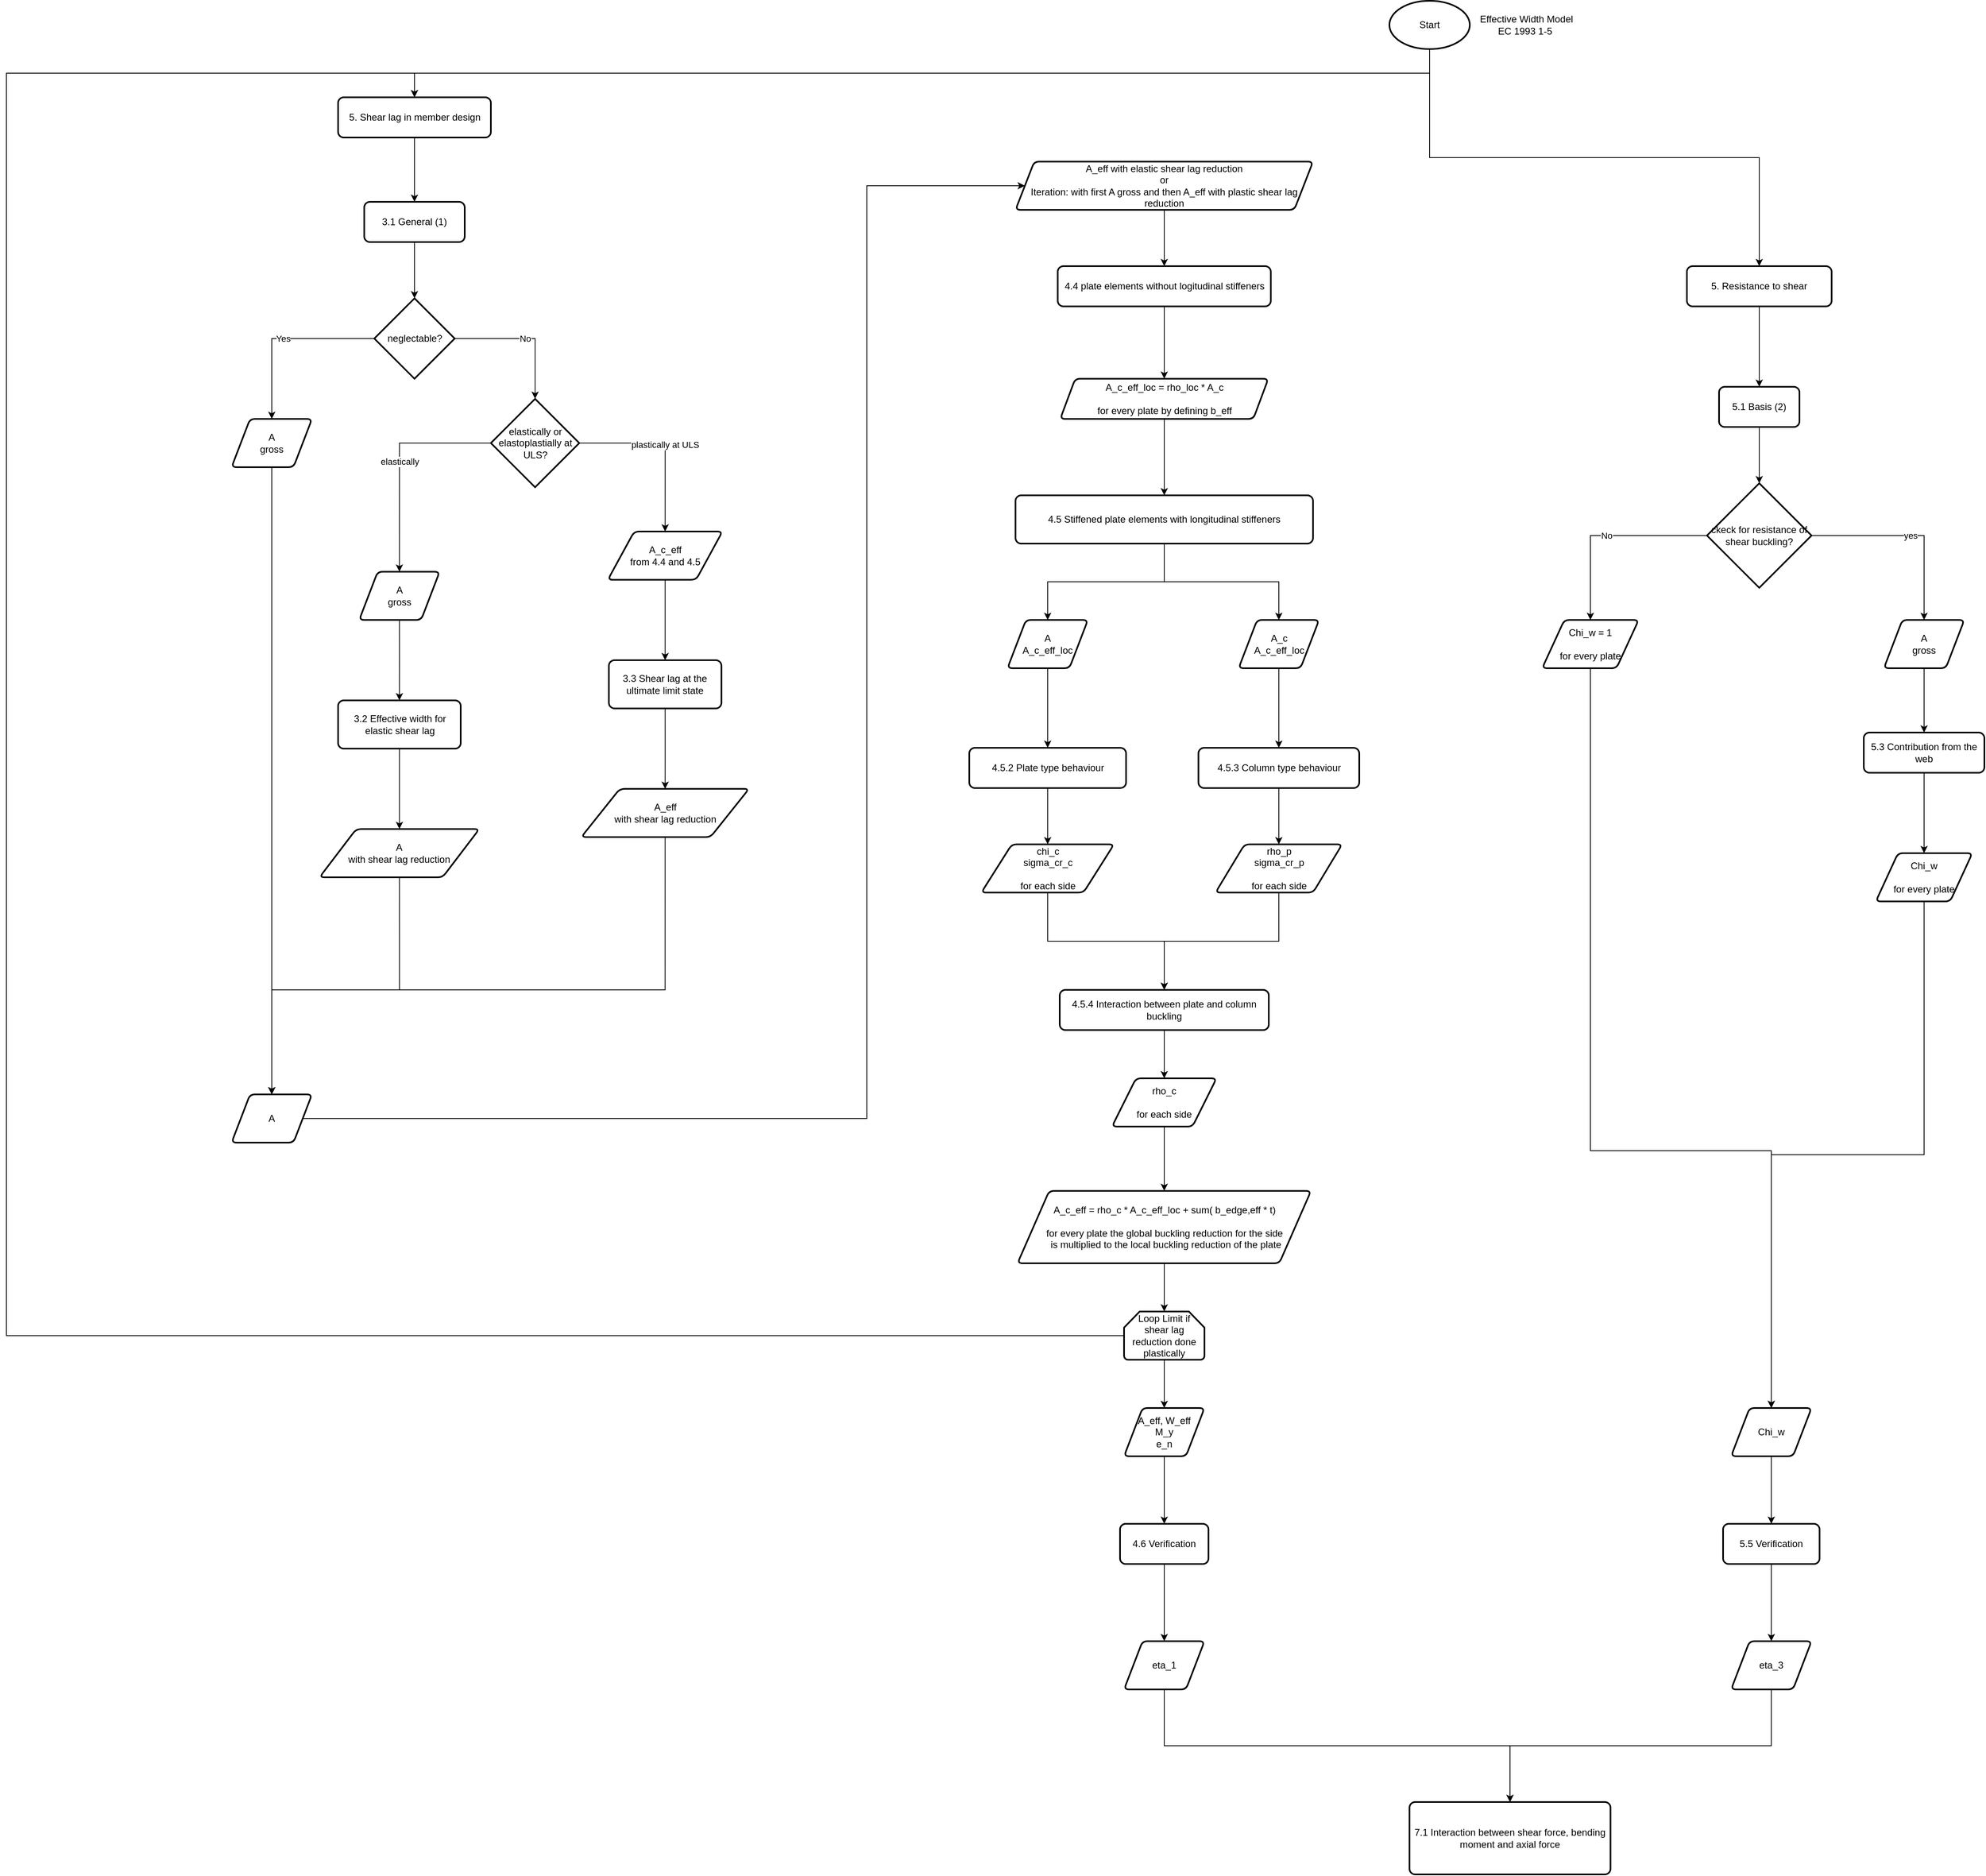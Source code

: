 <mxfile version="14.5.1" type="device"><diagram id="C5RBs43oDa-KdzZeNtuy" name="Page-1"><mxGraphModel dx="6817" dy="3882" grid="1" gridSize="10" guides="1" tooltips="1" connect="1" arrows="1" fold="1" page="1" pageScale="1" pageWidth="827" pageHeight="1169" math="0" shadow="0"><root><mxCell id="WIyWlLk6GJQsqaUBKTNV-0"/><mxCell id="WIyWlLk6GJQsqaUBKTNV-1" parent="WIyWlLk6GJQsqaUBKTNV-0"/><mxCell id="ZsqpyxAnJ6y5fITmv-fJ-14" style="edgeStyle=orthogonalEdgeStyle;rounded=0;orthogonalLoop=1;jettySize=auto;html=1;exitX=0.5;exitY=1;exitDx=0;exitDy=0;entryX=0.5;entryY=0;entryDx=0;entryDy=0;" edge="1" parent="WIyWlLk6GJQsqaUBKTNV-1" source="ZsqpyxAnJ6y5fITmv-fJ-0" target="ZsqpyxAnJ6y5fITmv-fJ-13"><mxGeometry relative="1" as="geometry"/></mxCell><mxCell id="ZsqpyxAnJ6y5fITmv-fJ-0" value="4.4 plate elements without logitudinal stiffeners" style="rounded=1;whiteSpace=wrap;html=1;absoluteArcSize=1;arcSize=14;strokeWidth=2;" vertex="1" parent="WIyWlLk6GJQsqaUBKTNV-1"><mxGeometry x="267.5" y="240" width="265" height="50" as="geometry"/></mxCell><mxCell id="ZsqpyxAnJ6y5fITmv-fJ-1" value="Effective Width Model&lt;br&gt;EC 1993 1-5&amp;nbsp;" style="text;html=1;align=center;verticalAlign=middle;resizable=0;points=[];autosize=1;" vertex="1" parent="WIyWlLk6GJQsqaUBKTNV-1"><mxGeometry x="785" y="-75" width="130" height="30" as="geometry"/></mxCell><mxCell id="ZsqpyxAnJ6y5fITmv-fJ-39" style="edgeStyle=orthogonalEdgeStyle;rounded=0;orthogonalLoop=1;jettySize=auto;html=1;exitX=0.5;exitY=1;exitDx=0;exitDy=0;entryX=0.5;entryY=0;entryDx=0;entryDy=0;" edge="1" parent="WIyWlLk6GJQsqaUBKTNV-1" source="ZsqpyxAnJ6y5fITmv-fJ-2" target="ZsqpyxAnJ6y5fITmv-fJ-37"><mxGeometry relative="1" as="geometry"/></mxCell><mxCell id="ZsqpyxAnJ6y5fITmv-fJ-41" style="edgeStyle=orthogonalEdgeStyle;rounded=0;orthogonalLoop=1;jettySize=auto;html=1;exitX=0.5;exitY=1;exitDx=0;exitDy=0;" edge="1" parent="WIyWlLk6GJQsqaUBKTNV-1" source="ZsqpyxAnJ6y5fITmv-fJ-2" target="ZsqpyxAnJ6y5fITmv-fJ-40"><mxGeometry relative="1" as="geometry"/></mxCell><mxCell id="ZsqpyxAnJ6y5fITmv-fJ-2" value="4.5 Stiffened plate elements with longitudinal stiffeners" style="rounded=1;whiteSpace=wrap;html=1;absoluteArcSize=1;arcSize=14;strokeWidth=2;" vertex="1" parent="WIyWlLk6GJQsqaUBKTNV-1"><mxGeometry x="215" y="525" width="370" height="60" as="geometry"/></mxCell><mxCell id="ZsqpyxAnJ6y5fITmv-fJ-111" style="edgeStyle=orthogonalEdgeStyle;rounded=0;orthogonalLoop=1;jettySize=auto;html=1;exitX=0.5;exitY=1;exitDx=0;exitDy=0;exitPerimeter=0;entryX=0.5;entryY=0;entryDx=0;entryDy=0;" edge="1" parent="WIyWlLk6GJQsqaUBKTNV-1" source="ZsqpyxAnJ6y5fITmv-fJ-9" target="ZsqpyxAnJ6y5fITmv-fJ-78"><mxGeometry relative="1" as="geometry"/></mxCell><mxCell id="ZsqpyxAnJ6y5fITmv-fJ-117" style="edgeStyle=orthogonalEdgeStyle;rounded=0;orthogonalLoop=1;jettySize=auto;html=1;exitX=0.5;exitY=1;exitDx=0;exitDy=0;exitPerimeter=0;entryX=0.5;entryY=0;entryDx=0;entryDy=0;" edge="1" parent="WIyWlLk6GJQsqaUBKTNV-1" source="ZsqpyxAnJ6y5fITmv-fJ-9" target="ZsqpyxAnJ6y5fITmv-fJ-43"><mxGeometry relative="1" as="geometry"/></mxCell><mxCell id="ZsqpyxAnJ6y5fITmv-fJ-9" value="Start" style="strokeWidth=2;html=1;shape=mxgraph.flowchart.start_1;whiteSpace=wrap;" vertex="1" parent="WIyWlLk6GJQsqaUBKTNV-1"><mxGeometry x="680" y="-90" width="100" height="60" as="geometry"/></mxCell><mxCell id="ZsqpyxAnJ6y5fITmv-fJ-12" style="edgeStyle=orthogonalEdgeStyle;rounded=0;orthogonalLoop=1;jettySize=auto;html=1;exitX=0.5;exitY=1;exitDx=0;exitDy=0;entryX=0.5;entryY=0;entryDx=0;entryDy=0;" edge="1" parent="WIyWlLk6GJQsqaUBKTNV-1" source="ZsqpyxAnJ6y5fITmv-fJ-10" target="ZsqpyxAnJ6y5fITmv-fJ-0"><mxGeometry relative="1" as="geometry"/></mxCell><mxCell id="ZsqpyxAnJ6y5fITmv-fJ-10" value="A_eff with elastic shear lag reduction&lt;br&gt;or&lt;br&gt;Iteration: with first A gross and then A_eff with plastic shear lag reduction" style="shape=parallelogram;html=1;strokeWidth=2;perimeter=parallelogramPerimeter;whiteSpace=wrap;rounded=1;arcSize=12;size=0.063;" vertex="1" parent="WIyWlLk6GJQsqaUBKTNV-1"><mxGeometry x="215" y="110" width="370" height="60" as="geometry"/></mxCell><mxCell id="ZsqpyxAnJ6y5fITmv-fJ-19" style="edgeStyle=orthogonalEdgeStyle;rounded=0;orthogonalLoop=1;jettySize=auto;html=1;exitX=0.5;exitY=1;exitDx=0;exitDy=0;entryX=0.5;entryY=0;entryDx=0;entryDy=0;" edge="1" parent="WIyWlLk6GJQsqaUBKTNV-1" source="ZsqpyxAnJ6y5fITmv-fJ-13" target="ZsqpyxAnJ6y5fITmv-fJ-2"><mxGeometry relative="1" as="geometry"/></mxCell><mxCell id="ZsqpyxAnJ6y5fITmv-fJ-13" value="A_c_eff_loc = rho_loc * A_c&lt;br&gt;&lt;br&gt;for every plate by defining b_eff" style="shape=parallelogram;html=1;strokeWidth=2;perimeter=parallelogramPerimeter;whiteSpace=wrap;rounded=1;arcSize=12;size=0.072;" vertex="1" parent="WIyWlLk6GJQsqaUBKTNV-1"><mxGeometry x="270.63" y="380" width="258.75" height="50" as="geometry"/></mxCell><mxCell id="ZsqpyxAnJ6y5fITmv-fJ-30" style="edgeStyle=orthogonalEdgeStyle;rounded=0;orthogonalLoop=1;jettySize=auto;html=1;exitX=0.5;exitY=1;exitDx=0;exitDy=0;entryX=0.5;entryY=0;entryDx=0;entryDy=0;" edge="1" parent="WIyWlLk6GJQsqaUBKTNV-1" source="ZsqpyxAnJ6y5fITmv-fJ-15" target="ZsqpyxAnJ6y5fITmv-fJ-25"><mxGeometry relative="1" as="geometry"/></mxCell><mxCell id="ZsqpyxAnJ6y5fITmv-fJ-15" value="4.5.3 Column type behaviour" style="rounded=1;whiteSpace=wrap;html=1;absoluteArcSize=1;arcSize=14;strokeWidth=2;" vertex="1" parent="WIyWlLk6GJQsqaUBKTNV-1"><mxGeometry x="442.5" y="839" width="200" height="50" as="geometry"/></mxCell><mxCell id="ZsqpyxAnJ6y5fITmv-fJ-29" style="edgeStyle=orthogonalEdgeStyle;rounded=0;orthogonalLoop=1;jettySize=auto;html=1;exitX=0.5;exitY=1;exitDx=0;exitDy=0;entryX=0.5;entryY=0;entryDx=0;entryDy=0;" edge="1" parent="WIyWlLk6GJQsqaUBKTNV-1" source="ZsqpyxAnJ6y5fITmv-fJ-16" target="ZsqpyxAnJ6y5fITmv-fJ-24"><mxGeometry relative="1" as="geometry"/></mxCell><mxCell id="ZsqpyxAnJ6y5fITmv-fJ-16" value="4.5.2 Plate type behaviour" style="rounded=1;whiteSpace=wrap;html=1;absoluteArcSize=1;arcSize=14;strokeWidth=2;" vertex="1" parent="WIyWlLk6GJQsqaUBKTNV-1"><mxGeometry x="157.5" y="839" width="195" height="50" as="geometry"/></mxCell><mxCell id="ZsqpyxAnJ6y5fITmv-fJ-33" style="edgeStyle=orthogonalEdgeStyle;rounded=0;orthogonalLoop=1;jettySize=auto;html=1;exitX=0.5;exitY=1;exitDx=0;exitDy=0;entryX=0.5;entryY=0;entryDx=0;entryDy=0;" edge="1" parent="WIyWlLk6GJQsqaUBKTNV-1" source="ZsqpyxAnJ6y5fITmv-fJ-17" target="ZsqpyxAnJ6y5fITmv-fJ-32"><mxGeometry relative="1" as="geometry"/></mxCell><mxCell id="ZsqpyxAnJ6y5fITmv-fJ-17" value="4.5.4 Interaction between plate and column buckling" style="rounded=1;whiteSpace=wrap;html=1;absoluteArcSize=1;arcSize=14;strokeWidth=2;" vertex="1" parent="WIyWlLk6GJQsqaUBKTNV-1"><mxGeometry x="270" y="1140" width="260" height="50" as="geometry"/></mxCell><mxCell id="ZsqpyxAnJ6y5fITmv-fJ-115" style="edgeStyle=orthogonalEdgeStyle;rounded=0;orthogonalLoop=1;jettySize=auto;html=1;exitX=0.5;exitY=1;exitDx=0;exitDy=0;entryX=0.5;entryY=0;entryDx=0;entryDy=0;entryPerimeter=0;" edge="1" parent="WIyWlLk6GJQsqaUBKTNV-1" source="ZsqpyxAnJ6y5fITmv-fJ-18" target="ZsqpyxAnJ6y5fITmv-fJ-112"><mxGeometry relative="1" as="geometry"/></mxCell><mxCell id="ZsqpyxAnJ6y5fITmv-fJ-18" value="A_c_eff = rho_c * A_c_eff_loc + sum( b_edge,eff * t)&lt;br&gt;&lt;br&gt;for every plate the global buckling reduction for the side&lt;br&gt;&amp;nbsp;is multiplied to the local buckling reduction of the plate" style="shape=parallelogram;html=1;strokeWidth=2;perimeter=parallelogramPerimeter;whiteSpace=wrap;rounded=1;arcSize=12;size=0.108;" vertex="1" parent="WIyWlLk6GJQsqaUBKTNV-1"><mxGeometry x="217.5" y="1390" width="365" height="90" as="geometry"/></mxCell><mxCell id="ZsqpyxAnJ6y5fITmv-fJ-26" style="edgeStyle=orthogonalEdgeStyle;rounded=0;orthogonalLoop=1;jettySize=auto;html=1;exitX=0.5;exitY=1;exitDx=0;exitDy=0;" edge="1" parent="WIyWlLk6GJQsqaUBKTNV-1" source="ZsqpyxAnJ6y5fITmv-fJ-24" target="ZsqpyxAnJ6y5fITmv-fJ-17"><mxGeometry relative="1" as="geometry"/></mxCell><mxCell id="ZsqpyxAnJ6y5fITmv-fJ-24" value="chi_c&lt;br&gt;sigma_cr_c&lt;br&gt;&lt;br&gt;for each side" style="shape=parallelogram;html=1;strokeWidth=2;perimeter=parallelogramPerimeter;whiteSpace=wrap;rounded=1;arcSize=12;size=0.23;" vertex="1" parent="WIyWlLk6GJQsqaUBKTNV-1"><mxGeometry x="172.5" y="959" width="165" height="60" as="geometry"/></mxCell><mxCell id="ZsqpyxAnJ6y5fITmv-fJ-28" style="edgeStyle=orthogonalEdgeStyle;rounded=0;orthogonalLoop=1;jettySize=auto;html=1;exitX=0.5;exitY=1;exitDx=0;exitDy=0;" edge="1" parent="WIyWlLk6GJQsqaUBKTNV-1" source="ZsqpyxAnJ6y5fITmv-fJ-25" target="ZsqpyxAnJ6y5fITmv-fJ-17"><mxGeometry relative="1" as="geometry"/></mxCell><mxCell id="ZsqpyxAnJ6y5fITmv-fJ-25" value="rho_p&lt;br&gt;sigma_cr_p&lt;br&gt;&lt;br&gt;for each side" style="shape=parallelogram;html=1;strokeWidth=2;perimeter=parallelogramPerimeter;whiteSpace=wrap;rounded=1;arcSize=12;size=0.23;" vertex="1" parent="WIyWlLk6GJQsqaUBKTNV-1"><mxGeometry x="463.75" y="959" width="157.5" height="60" as="geometry"/></mxCell><mxCell id="ZsqpyxAnJ6y5fITmv-fJ-34" style="edgeStyle=orthogonalEdgeStyle;rounded=0;orthogonalLoop=1;jettySize=auto;html=1;exitX=0.5;exitY=1;exitDx=0;exitDy=0;entryX=0.5;entryY=0;entryDx=0;entryDy=0;" edge="1" parent="WIyWlLk6GJQsqaUBKTNV-1" source="ZsqpyxAnJ6y5fITmv-fJ-32" target="ZsqpyxAnJ6y5fITmv-fJ-18"><mxGeometry relative="1" as="geometry"/></mxCell><mxCell id="ZsqpyxAnJ6y5fITmv-fJ-32" value="rho_c&lt;br&gt;&lt;br&gt;for each side" style="shape=parallelogram;html=1;strokeWidth=2;perimeter=parallelogramPerimeter;whiteSpace=wrap;rounded=1;arcSize=12;size=0.23;" vertex="1" parent="WIyWlLk6GJQsqaUBKTNV-1"><mxGeometry x="335" y="1250" width="130" height="60" as="geometry"/></mxCell><mxCell id="ZsqpyxAnJ6y5fITmv-fJ-38" style="edgeStyle=orthogonalEdgeStyle;rounded=0;orthogonalLoop=1;jettySize=auto;html=1;exitX=0.5;exitY=1;exitDx=0;exitDy=0;entryX=0.5;entryY=0;entryDx=0;entryDy=0;" edge="1" parent="WIyWlLk6GJQsqaUBKTNV-1" source="ZsqpyxAnJ6y5fITmv-fJ-37" target="ZsqpyxAnJ6y5fITmv-fJ-16"><mxGeometry relative="1" as="geometry"/></mxCell><mxCell id="ZsqpyxAnJ6y5fITmv-fJ-37" value="A&lt;br&gt;A_c_eff_loc" style="shape=parallelogram;html=1;strokeWidth=2;perimeter=parallelogramPerimeter;whiteSpace=wrap;rounded=1;arcSize=12;size=0.23;" vertex="1" parent="WIyWlLk6GJQsqaUBKTNV-1"><mxGeometry x="205" y="680" width="100" height="60" as="geometry"/></mxCell><mxCell id="ZsqpyxAnJ6y5fITmv-fJ-42" style="edgeStyle=orthogonalEdgeStyle;rounded=0;orthogonalLoop=1;jettySize=auto;html=1;exitX=0.5;exitY=1;exitDx=0;exitDy=0;" edge="1" parent="WIyWlLk6GJQsqaUBKTNV-1" source="ZsqpyxAnJ6y5fITmv-fJ-40" target="ZsqpyxAnJ6y5fITmv-fJ-15"><mxGeometry relative="1" as="geometry"/></mxCell><mxCell id="ZsqpyxAnJ6y5fITmv-fJ-40" value="A_c&lt;br&gt;A_c_eff_loc" style="shape=parallelogram;html=1;strokeWidth=2;perimeter=parallelogramPerimeter;whiteSpace=wrap;rounded=1;arcSize=12;size=0.23;" vertex="1" parent="WIyWlLk6GJQsqaUBKTNV-1"><mxGeometry x="492.5" y="680" width="100" height="60" as="geometry"/></mxCell><mxCell id="ZsqpyxAnJ6y5fITmv-fJ-59" style="edgeStyle=orthogonalEdgeStyle;rounded=0;orthogonalLoop=1;jettySize=auto;html=1;exitX=0.5;exitY=1;exitDx=0;exitDy=0;entryX=0.5;entryY=0;entryDx=0;entryDy=0;" edge="1" parent="WIyWlLk6GJQsqaUBKTNV-1" source="ZsqpyxAnJ6y5fITmv-fJ-43" target="ZsqpyxAnJ6y5fITmv-fJ-45"><mxGeometry relative="1" as="geometry"/></mxCell><mxCell id="ZsqpyxAnJ6y5fITmv-fJ-43" value="5. Shear lag in member design" style="rounded=1;whiteSpace=wrap;html=1;absoluteArcSize=1;arcSize=14;strokeWidth=2;" vertex="1" parent="WIyWlLk6GJQsqaUBKTNV-1"><mxGeometry x="-627.5" y="30" width="190" height="50" as="geometry"/></mxCell><mxCell id="ZsqpyxAnJ6y5fITmv-fJ-47" style="edgeStyle=orthogonalEdgeStyle;rounded=0;orthogonalLoop=1;jettySize=auto;html=1;exitX=0.5;exitY=1;exitDx=0;exitDy=0;entryX=0.5;entryY=0;entryDx=0;entryDy=0;entryPerimeter=0;" edge="1" parent="WIyWlLk6GJQsqaUBKTNV-1" source="ZsqpyxAnJ6y5fITmv-fJ-45" target="ZsqpyxAnJ6y5fITmv-fJ-46"><mxGeometry relative="1" as="geometry"/></mxCell><mxCell id="ZsqpyxAnJ6y5fITmv-fJ-45" value="3.1 General (1)" style="rounded=1;whiteSpace=wrap;html=1;absoluteArcSize=1;arcSize=14;strokeWidth=2;" vertex="1" parent="WIyWlLk6GJQsqaUBKTNV-1"><mxGeometry x="-595" y="160" width="125" height="50" as="geometry"/></mxCell><mxCell id="ZsqpyxAnJ6y5fITmv-fJ-60" value="Yes" style="edgeStyle=orthogonalEdgeStyle;rounded=0;orthogonalLoop=1;jettySize=auto;html=1;exitX=0;exitY=0.5;exitDx=0;exitDy=0;exitPerimeter=0;entryX=0.5;entryY=0;entryDx=0;entryDy=0;" edge="1" parent="WIyWlLk6GJQsqaUBKTNV-1" source="ZsqpyxAnJ6y5fITmv-fJ-46" target="ZsqpyxAnJ6y5fITmv-fJ-49"><mxGeometry relative="1" as="geometry"/></mxCell><mxCell id="ZsqpyxAnJ6y5fITmv-fJ-66" value="No" style="edgeStyle=orthogonalEdgeStyle;rounded=0;orthogonalLoop=1;jettySize=auto;html=1;exitX=1;exitY=0.5;exitDx=0;exitDy=0;exitPerimeter=0;entryX=0.5;entryY=0;entryDx=0;entryDy=0;entryPerimeter=0;" edge="1" parent="WIyWlLk6GJQsqaUBKTNV-1" source="ZsqpyxAnJ6y5fITmv-fJ-46" target="ZsqpyxAnJ6y5fITmv-fJ-65"><mxGeometry relative="1" as="geometry"/></mxCell><mxCell id="ZsqpyxAnJ6y5fITmv-fJ-46" value="neglectable?" style="strokeWidth=2;html=1;shape=mxgraph.flowchart.decision;whiteSpace=wrap;" vertex="1" parent="WIyWlLk6GJQsqaUBKTNV-1"><mxGeometry x="-582.5" y="280" width="100" height="100" as="geometry"/></mxCell><mxCell id="ZsqpyxAnJ6y5fITmv-fJ-123" style="edgeStyle=orthogonalEdgeStyle;rounded=0;orthogonalLoop=1;jettySize=auto;html=1;exitX=0.5;exitY=1;exitDx=0;exitDy=0;entryX=0.5;entryY=0;entryDx=0;entryDy=0;" edge="1" parent="WIyWlLk6GJQsqaUBKTNV-1" source="ZsqpyxAnJ6y5fITmv-fJ-49" target="ZsqpyxAnJ6y5fITmv-fJ-119"><mxGeometry relative="1" as="geometry"/></mxCell><mxCell id="ZsqpyxAnJ6y5fITmv-fJ-49" value="A&lt;br&gt;gross" style="shape=parallelogram;html=1;strokeWidth=2;perimeter=parallelogramPerimeter;whiteSpace=wrap;rounded=1;arcSize=12;size=0.23;" vertex="1" parent="WIyWlLk6GJQsqaUBKTNV-1"><mxGeometry x="-760" y="430" width="100" height="60" as="geometry"/></mxCell><mxCell id="ZsqpyxAnJ6y5fITmv-fJ-128" style="edgeStyle=orthogonalEdgeStyle;rounded=0;orthogonalLoop=1;jettySize=auto;html=1;exitX=0.5;exitY=1;exitDx=0;exitDy=0;entryX=0.5;entryY=0;entryDx=0;entryDy=0;" edge="1" parent="WIyWlLk6GJQsqaUBKTNV-1" source="ZsqpyxAnJ6y5fITmv-fJ-50" target="ZsqpyxAnJ6y5fITmv-fJ-119"><mxGeometry relative="1" as="geometry"><Array as="points"><mxPoint x="-221" y="1140"/><mxPoint x="-710" y="1140"/></Array></mxGeometry></mxCell><mxCell id="ZsqpyxAnJ6y5fITmv-fJ-50" value="A_eff&lt;br&gt;with shear lag reduction" style="shape=parallelogram;html=1;strokeWidth=2;perimeter=parallelogramPerimeter;whiteSpace=wrap;rounded=1;arcSize=12;size=0.23;" vertex="1" parent="WIyWlLk6GJQsqaUBKTNV-1"><mxGeometry x="-325.07" y="890" width="208.63" height="60" as="geometry"/></mxCell><mxCell id="ZsqpyxAnJ6y5fITmv-fJ-127" style="edgeStyle=orthogonalEdgeStyle;rounded=0;orthogonalLoop=1;jettySize=auto;html=1;exitX=0.5;exitY=1;exitDx=0;exitDy=0;entryX=0.5;entryY=0;entryDx=0;entryDy=0;" edge="1" parent="WIyWlLk6GJQsqaUBKTNV-1" source="ZsqpyxAnJ6y5fITmv-fJ-52" target="ZsqpyxAnJ6y5fITmv-fJ-50"><mxGeometry relative="1" as="geometry"/></mxCell><mxCell id="ZsqpyxAnJ6y5fITmv-fJ-52" value="3.3 Shear lag at the ultimate limit state" style="rounded=1;whiteSpace=wrap;html=1;absoluteArcSize=1;arcSize=14;strokeWidth=2;" vertex="1" parent="WIyWlLk6GJQsqaUBKTNV-1"><mxGeometry x="-290.75" y="730" width="140" height="60" as="geometry"/></mxCell><mxCell id="ZsqpyxAnJ6y5fITmv-fJ-126" style="edgeStyle=orthogonalEdgeStyle;rounded=0;orthogonalLoop=1;jettySize=auto;html=1;exitX=0.5;exitY=1;exitDx=0;exitDy=0;entryX=0.5;entryY=0;entryDx=0;entryDy=0;" edge="1" parent="WIyWlLk6GJQsqaUBKTNV-1" source="ZsqpyxAnJ6y5fITmv-fJ-54" target="ZsqpyxAnJ6y5fITmv-fJ-52"><mxGeometry relative="1" as="geometry"/></mxCell><mxCell id="ZsqpyxAnJ6y5fITmv-fJ-54" value="A_c_eff&lt;br&gt;from 4.4 and 4.5" style="shape=parallelogram;html=1;strokeWidth=2;perimeter=parallelogramPerimeter;whiteSpace=wrap;rounded=1;arcSize=12;size=0.23;" vertex="1" parent="WIyWlLk6GJQsqaUBKTNV-1"><mxGeometry x="-292" y="570" width="142.5" height="60" as="geometry"/></mxCell><mxCell id="ZsqpyxAnJ6y5fITmv-fJ-70" value="elastically" style="edgeStyle=orthogonalEdgeStyle;rounded=0;orthogonalLoop=1;jettySize=auto;html=1;exitX=0;exitY=0.5;exitDx=0;exitDy=0;exitPerimeter=0;entryX=0.5;entryY=0;entryDx=0;entryDy=0;" edge="1" parent="WIyWlLk6GJQsqaUBKTNV-1" source="ZsqpyxAnJ6y5fITmv-fJ-65" target="ZsqpyxAnJ6y5fITmv-fJ-69"><mxGeometry relative="1" as="geometry"/></mxCell><mxCell id="ZsqpyxAnJ6y5fITmv-fJ-125" value="plastically at ULS" style="edgeStyle=orthogonalEdgeStyle;rounded=0;orthogonalLoop=1;jettySize=auto;html=1;exitX=1;exitY=0.5;exitDx=0;exitDy=0;exitPerimeter=0;entryX=0.5;entryY=0;entryDx=0;entryDy=0;" edge="1" parent="WIyWlLk6GJQsqaUBKTNV-1" source="ZsqpyxAnJ6y5fITmv-fJ-65" target="ZsqpyxAnJ6y5fITmv-fJ-54"><mxGeometry relative="1" as="geometry"/></mxCell><mxCell id="ZsqpyxAnJ6y5fITmv-fJ-65" value="elastically or elastoplastially at ULS?" style="strokeWidth=2;html=1;shape=mxgraph.flowchart.decision;whiteSpace=wrap;" vertex="1" parent="WIyWlLk6GJQsqaUBKTNV-1"><mxGeometry x="-437.5" y="405" width="110" height="110" as="geometry"/></mxCell><mxCell id="ZsqpyxAnJ6y5fITmv-fJ-74" style="edgeStyle=orthogonalEdgeStyle;rounded=0;orthogonalLoop=1;jettySize=auto;html=1;exitX=0.5;exitY=1;exitDx=0;exitDy=0;" edge="1" parent="WIyWlLk6GJQsqaUBKTNV-1" source="ZsqpyxAnJ6y5fITmv-fJ-69" target="ZsqpyxAnJ6y5fITmv-fJ-73"><mxGeometry relative="1" as="geometry"/></mxCell><mxCell id="ZsqpyxAnJ6y5fITmv-fJ-69" value="A&lt;br&gt;gross" style="shape=parallelogram;html=1;strokeWidth=2;perimeter=parallelogramPerimeter;whiteSpace=wrap;rounded=1;arcSize=12;size=0.23;" vertex="1" parent="WIyWlLk6GJQsqaUBKTNV-1"><mxGeometry x="-601.25" y="620" width="100" height="60" as="geometry"/></mxCell><mxCell id="ZsqpyxAnJ6y5fITmv-fJ-77" style="edgeStyle=orthogonalEdgeStyle;rounded=0;orthogonalLoop=1;jettySize=auto;html=1;exitX=0.5;exitY=1;exitDx=0;exitDy=0;entryX=0.5;entryY=0;entryDx=0;entryDy=0;" edge="1" parent="WIyWlLk6GJQsqaUBKTNV-1" source="ZsqpyxAnJ6y5fITmv-fJ-73" target="ZsqpyxAnJ6y5fITmv-fJ-76"><mxGeometry relative="1" as="geometry"/></mxCell><mxCell id="ZsqpyxAnJ6y5fITmv-fJ-73" value="3.2 Effective width for elastic shear lag" style="rounded=1;whiteSpace=wrap;html=1;absoluteArcSize=1;arcSize=14;strokeWidth=2;" vertex="1" parent="WIyWlLk6GJQsqaUBKTNV-1"><mxGeometry x="-627.5" y="780" width="152.5" height="60" as="geometry"/></mxCell><mxCell id="ZsqpyxAnJ6y5fITmv-fJ-122" style="edgeStyle=orthogonalEdgeStyle;rounded=0;orthogonalLoop=1;jettySize=auto;html=1;exitX=0.5;exitY=1;exitDx=0;exitDy=0;entryX=0.5;entryY=0;entryDx=0;entryDy=0;" edge="1" parent="WIyWlLk6GJQsqaUBKTNV-1" source="ZsqpyxAnJ6y5fITmv-fJ-76" target="ZsqpyxAnJ6y5fITmv-fJ-119"><mxGeometry relative="1" as="geometry"><Array as="points"><mxPoint x="-551" y="1140"/><mxPoint x="-710" y="1140"/></Array></mxGeometry></mxCell><mxCell id="ZsqpyxAnJ6y5fITmv-fJ-76" value="A&lt;br&gt;with shear lag reduction" style="shape=parallelogram;html=1;strokeWidth=2;perimeter=parallelogramPerimeter;whiteSpace=wrap;rounded=1;arcSize=12;size=0.23;" vertex="1" parent="WIyWlLk6GJQsqaUBKTNV-1"><mxGeometry x="-650.62" y="940" width="198.75" height="60" as="geometry"/></mxCell><mxCell id="ZsqpyxAnJ6y5fITmv-fJ-80" style="edgeStyle=orthogonalEdgeStyle;rounded=0;orthogonalLoop=1;jettySize=auto;html=1;exitX=0.5;exitY=1;exitDx=0;exitDy=0;" edge="1" parent="WIyWlLk6GJQsqaUBKTNV-1" source="ZsqpyxAnJ6y5fITmv-fJ-78" target="ZsqpyxAnJ6y5fITmv-fJ-79"><mxGeometry relative="1" as="geometry"/></mxCell><mxCell id="ZsqpyxAnJ6y5fITmv-fJ-78" value="5. Resistance to shear" style="rounded=1;whiteSpace=wrap;html=1;absoluteArcSize=1;arcSize=14;strokeWidth=2;" vertex="1" parent="WIyWlLk6GJQsqaUBKTNV-1"><mxGeometry x="1050" y="240" width="180" height="50" as="geometry"/></mxCell><mxCell id="ZsqpyxAnJ6y5fITmv-fJ-86" style="edgeStyle=orthogonalEdgeStyle;rounded=0;orthogonalLoop=1;jettySize=auto;html=1;exitX=0.5;exitY=1;exitDx=0;exitDy=0;entryX=0.5;entryY=0;entryDx=0;entryDy=0;entryPerimeter=0;" edge="1" parent="WIyWlLk6GJQsqaUBKTNV-1" source="ZsqpyxAnJ6y5fITmv-fJ-79" target="ZsqpyxAnJ6y5fITmv-fJ-81"><mxGeometry relative="1" as="geometry"/></mxCell><mxCell id="ZsqpyxAnJ6y5fITmv-fJ-79" value="5.1 Basis (2)" style="rounded=1;whiteSpace=wrap;html=1;absoluteArcSize=1;arcSize=14;strokeWidth=2;" vertex="1" parent="WIyWlLk6GJQsqaUBKTNV-1"><mxGeometry x="1090" y="390" width="100" height="50" as="geometry"/></mxCell><mxCell id="ZsqpyxAnJ6y5fITmv-fJ-87" value="No" style="edgeStyle=orthogonalEdgeStyle;rounded=0;orthogonalLoop=1;jettySize=auto;html=1;exitX=0;exitY=0.5;exitDx=0;exitDy=0;exitPerimeter=0;entryX=0.5;entryY=0;entryDx=0;entryDy=0;" edge="1" parent="WIyWlLk6GJQsqaUBKTNV-1" source="ZsqpyxAnJ6y5fITmv-fJ-81" target="ZsqpyxAnJ6y5fITmv-fJ-85"><mxGeometry relative="1" as="geometry"/></mxCell><mxCell id="ZsqpyxAnJ6y5fITmv-fJ-89" value="yes" style="edgeStyle=orthogonalEdgeStyle;rounded=0;orthogonalLoop=1;jettySize=auto;html=1;exitX=1;exitY=0.5;exitDx=0;exitDy=0;exitPerimeter=0;" edge="1" parent="WIyWlLk6GJQsqaUBKTNV-1" source="ZsqpyxAnJ6y5fITmv-fJ-81" target="ZsqpyxAnJ6y5fITmv-fJ-88"><mxGeometry relative="1" as="geometry"/></mxCell><mxCell id="ZsqpyxAnJ6y5fITmv-fJ-81" value="ckeck for resistance of shear buckling?" style="strokeWidth=2;html=1;shape=mxgraph.flowchart.decision;whiteSpace=wrap;" vertex="1" parent="WIyWlLk6GJQsqaUBKTNV-1"><mxGeometry x="1075" y="510" width="130" height="130" as="geometry"/></mxCell><mxCell id="ZsqpyxAnJ6y5fITmv-fJ-93" style="edgeStyle=orthogonalEdgeStyle;rounded=0;orthogonalLoop=1;jettySize=auto;html=1;exitX=0.5;exitY=1;exitDx=0;exitDy=0;entryX=0.5;entryY=0;entryDx=0;entryDy=0;" edge="1" parent="WIyWlLk6GJQsqaUBKTNV-1" source="ZsqpyxAnJ6y5fITmv-fJ-82" target="ZsqpyxAnJ6y5fITmv-fJ-92"><mxGeometry relative="1" as="geometry"/></mxCell><mxCell id="ZsqpyxAnJ6y5fITmv-fJ-82" value="5.3 Contribution from the web" style="rounded=1;whiteSpace=wrap;html=1;absoluteArcSize=1;arcSize=14;strokeWidth=2;" vertex="1" parent="WIyWlLk6GJQsqaUBKTNV-1"><mxGeometry x="1270" y="820" width="150" height="50" as="geometry"/></mxCell><mxCell id="ZsqpyxAnJ6y5fITmv-fJ-100" style="edgeStyle=orthogonalEdgeStyle;rounded=0;orthogonalLoop=1;jettySize=auto;html=1;exitX=0.5;exitY=1;exitDx=0;exitDy=0;" edge="1" parent="WIyWlLk6GJQsqaUBKTNV-1" source="ZsqpyxAnJ6y5fITmv-fJ-85" target="ZsqpyxAnJ6y5fITmv-fJ-101"><mxGeometry relative="1" as="geometry"><mxPoint x="1140" y="1190" as="targetPoint"/><Array as="points"><mxPoint x="930" y="1340"/><mxPoint x="1155" y="1340"/></Array></mxGeometry></mxCell><mxCell id="ZsqpyxAnJ6y5fITmv-fJ-85" value="Chi_w = 1&lt;br&gt;&lt;br&gt;for every plate" style="shape=parallelogram;html=1;strokeWidth=2;perimeter=parallelogramPerimeter;whiteSpace=wrap;rounded=1;arcSize=12;size=0.23;" vertex="1" parent="WIyWlLk6GJQsqaUBKTNV-1"><mxGeometry x="870" y="680" width="120" height="60" as="geometry"/></mxCell><mxCell id="ZsqpyxAnJ6y5fITmv-fJ-90" style="edgeStyle=orthogonalEdgeStyle;rounded=0;orthogonalLoop=1;jettySize=auto;html=1;exitX=0.5;exitY=1;exitDx=0;exitDy=0;" edge="1" parent="WIyWlLk6GJQsqaUBKTNV-1" source="ZsqpyxAnJ6y5fITmv-fJ-88" target="ZsqpyxAnJ6y5fITmv-fJ-82"><mxGeometry relative="1" as="geometry"/></mxCell><mxCell id="ZsqpyxAnJ6y5fITmv-fJ-88" value="A&lt;br&gt;gross" style="shape=parallelogram;html=1;strokeWidth=2;perimeter=parallelogramPerimeter;whiteSpace=wrap;rounded=1;arcSize=12;size=0.23;" vertex="1" parent="WIyWlLk6GJQsqaUBKTNV-1"><mxGeometry x="1295" y="680" width="100" height="60" as="geometry"/></mxCell><mxCell id="ZsqpyxAnJ6y5fITmv-fJ-102" style="edgeStyle=orthogonalEdgeStyle;rounded=0;orthogonalLoop=1;jettySize=auto;html=1;exitX=0.5;exitY=1;exitDx=0;exitDy=0;entryX=0.5;entryY=0;entryDx=0;entryDy=0;" edge="1" parent="WIyWlLk6GJQsqaUBKTNV-1" source="ZsqpyxAnJ6y5fITmv-fJ-92" target="ZsqpyxAnJ6y5fITmv-fJ-101"><mxGeometry relative="1" as="geometry"/></mxCell><mxCell id="ZsqpyxAnJ6y5fITmv-fJ-92" value="Chi_w&lt;br&gt;&lt;br&gt;for every plate" style="shape=parallelogram;html=1;strokeWidth=2;perimeter=parallelogramPerimeter;whiteSpace=wrap;rounded=1;arcSize=12;size=0.23;" vertex="1" parent="WIyWlLk6GJQsqaUBKTNV-1"><mxGeometry x="1285" y="970" width="120" height="60" as="geometry"/></mxCell><mxCell id="ZsqpyxAnJ6y5fITmv-fJ-98" style="edgeStyle=orthogonalEdgeStyle;rounded=0;orthogonalLoop=1;jettySize=auto;html=1;" edge="1" parent="WIyWlLk6GJQsqaUBKTNV-1" source="ZsqpyxAnJ6y5fITmv-fJ-94" target="ZsqpyxAnJ6y5fITmv-fJ-99"><mxGeometry relative="1" as="geometry"><mxPoint x="400" y="1980" as="targetPoint"/></mxGeometry></mxCell><mxCell id="ZsqpyxAnJ6y5fITmv-fJ-94" value="4.6 Verification" style="rounded=1;whiteSpace=wrap;html=1;absoluteArcSize=1;arcSize=14;strokeWidth=2;" vertex="1" parent="WIyWlLk6GJQsqaUBKTNV-1"><mxGeometry x="345" y="1804" width="110" height="50" as="geometry"/></mxCell><mxCell id="ZsqpyxAnJ6y5fITmv-fJ-97" style="edgeStyle=orthogonalEdgeStyle;rounded=0;orthogonalLoop=1;jettySize=auto;html=1;exitX=0.5;exitY=1;exitDx=0;exitDy=0;entryX=0.5;entryY=0;entryDx=0;entryDy=0;" edge="1" parent="WIyWlLk6GJQsqaUBKTNV-1" source="ZsqpyxAnJ6y5fITmv-fJ-96" target="ZsqpyxAnJ6y5fITmv-fJ-94"><mxGeometry relative="1" as="geometry"/></mxCell><mxCell id="ZsqpyxAnJ6y5fITmv-fJ-96" value="A_eff, W_eff&lt;br&gt;M_y&lt;br&gt;e_n" style="shape=parallelogram;html=1;strokeWidth=2;perimeter=parallelogramPerimeter;whiteSpace=wrap;rounded=1;arcSize=12;size=0.23;" vertex="1" parent="WIyWlLk6GJQsqaUBKTNV-1"><mxGeometry x="350" y="1660" width="100" height="60" as="geometry"/></mxCell><mxCell id="ZsqpyxAnJ6y5fITmv-fJ-107" style="edgeStyle=orthogonalEdgeStyle;rounded=0;orthogonalLoop=1;jettySize=auto;html=1;exitX=0.5;exitY=1;exitDx=0;exitDy=0;" edge="1" parent="WIyWlLk6GJQsqaUBKTNV-1" source="ZsqpyxAnJ6y5fITmv-fJ-99" target="ZsqpyxAnJ6y5fITmv-fJ-109"><mxGeometry relative="1" as="geometry"><mxPoint x="805" y="2190" as="targetPoint"/></mxGeometry></mxCell><mxCell id="ZsqpyxAnJ6y5fITmv-fJ-99" value="eta_1" style="shape=parallelogram;html=1;strokeWidth=2;perimeter=parallelogramPerimeter;whiteSpace=wrap;rounded=1;arcSize=12;size=0.23;" vertex="1" parent="WIyWlLk6GJQsqaUBKTNV-1"><mxGeometry x="350" y="1950" width="100" height="60" as="geometry"/></mxCell><mxCell id="ZsqpyxAnJ6y5fITmv-fJ-104" style="edgeStyle=orthogonalEdgeStyle;rounded=0;orthogonalLoop=1;jettySize=auto;html=1;exitX=0.5;exitY=1;exitDx=0;exitDy=0;" edge="1" parent="WIyWlLk6GJQsqaUBKTNV-1" source="ZsqpyxAnJ6y5fITmv-fJ-101" target="ZsqpyxAnJ6y5fITmv-fJ-103"><mxGeometry relative="1" as="geometry"/></mxCell><mxCell id="ZsqpyxAnJ6y5fITmv-fJ-101" value="Chi_w" style="shape=parallelogram;html=1;strokeWidth=2;perimeter=parallelogramPerimeter;whiteSpace=wrap;rounded=1;arcSize=12;size=0.23;" vertex="1" parent="WIyWlLk6GJQsqaUBKTNV-1"><mxGeometry x="1105" y="1660" width="100" height="60" as="geometry"/></mxCell><mxCell id="ZsqpyxAnJ6y5fITmv-fJ-105" style="edgeStyle=orthogonalEdgeStyle;rounded=0;orthogonalLoop=1;jettySize=auto;html=1;exitX=0.5;exitY=1;exitDx=0;exitDy=0;" edge="1" parent="WIyWlLk6GJQsqaUBKTNV-1" source="ZsqpyxAnJ6y5fITmv-fJ-103" target="ZsqpyxAnJ6y5fITmv-fJ-106"><mxGeometry relative="1" as="geometry"><mxPoint x="1155.588" y="1950" as="targetPoint"/></mxGeometry></mxCell><mxCell id="ZsqpyxAnJ6y5fITmv-fJ-103" value="5.5 Verification" style="rounded=1;whiteSpace=wrap;html=1;absoluteArcSize=1;arcSize=14;strokeWidth=2;" vertex="1" parent="WIyWlLk6GJQsqaUBKTNV-1"><mxGeometry x="1095" y="1804" width="120" height="50" as="geometry"/></mxCell><mxCell id="ZsqpyxAnJ6y5fITmv-fJ-110" style="edgeStyle=orthogonalEdgeStyle;rounded=0;orthogonalLoop=1;jettySize=auto;html=1;exitX=0.5;exitY=1;exitDx=0;exitDy=0;entryX=0.5;entryY=0;entryDx=0;entryDy=0;" edge="1" parent="WIyWlLk6GJQsqaUBKTNV-1" source="ZsqpyxAnJ6y5fITmv-fJ-106" target="ZsqpyxAnJ6y5fITmv-fJ-109"><mxGeometry relative="1" as="geometry"/></mxCell><mxCell id="ZsqpyxAnJ6y5fITmv-fJ-106" value="eta_3" style="shape=parallelogram;html=1;strokeWidth=2;perimeter=parallelogramPerimeter;whiteSpace=wrap;rounded=1;arcSize=12;size=0.23;" vertex="1" parent="WIyWlLk6GJQsqaUBKTNV-1"><mxGeometry x="1104.998" y="1950" width="100" height="60" as="geometry"/></mxCell><mxCell id="ZsqpyxAnJ6y5fITmv-fJ-109" value="7.1 Interaction between shear force, bending moment and axial force" style="rounded=1;whiteSpace=wrap;html=1;absoluteArcSize=1;arcSize=14;strokeWidth=2;" vertex="1" parent="WIyWlLk6GJQsqaUBKTNV-1"><mxGeometry x="705" y="2150" width="250" height="90" as="geometry"/></mxCell><mxCell id="ZsqpyxAnJ6y5fITmv-fJ-116" style="edgeStyle=orthogonalEdgeStyle;rounded=0;orthogonalLoop=1;jettySize=auto;html=1;exitX=0.5;exitY=1;exitDx=0;exitDy=0;exitPerimeter=0;entryX=0.5;entryY=0;entryDx=0;entryDy=0;" edge="1" parent="WIyWlLk6GJQsqaUBKTNV-1" source="ZsqpyxAnJ6y5fITmv-fJ-112" target="ZsqpyxAnJ6y5fITmv-fJ-96"><mxGeometry relative="1" as="geometry"/></mxCell><mxCell id="ZsqpyxAnJ6y5fITmv-fJ-129" style="edgeStyle=orthogonalEdgeStyle;rounded=0;orthogonalLoop=1;jettySize=auto;html=1;exitX=0;exitY=0.5;exitDx=0;exitDy=0;exitPerimeter=0;entryX=0.5;entryY=0;entryDx=0;entryDy=0;" edge="1" parent="WIyWlLk6GJQsqaUBKTNV-1" source="ZsqpyxAnJ6y5fITmv-fJ-112" target="ZsqpyxAnJ6y5fITmv-fJ-43"><mxGeometry relative="1" as="geometry"><Array as="points"><mxPoint x="-1040" y="1570"/><mxPoint x="-1040"/><mxPoint x="-532"/></Array></mxGeometry></mxCell><mxCell id="ZsqpyxAnJ6y5fITmv-fJ-112" value="Loop Limit if shear lag reduction done plastically" style="strokeWidth=2;html=1;shape=mxgraph.flowchart.loop_limit;whiteSpace=wrap;" vertex="1" parent="WIyWlLk6GJQsqaUBKTNV-1"><mxGeometry x="350" y="1540" width="100" height="60" as="geometry"/></mxCell><mxCell id="ZsqpyxAnJ6y5fITmv-fJ-124" style="edgeStyle=orthogonalEdgeStyle;rounded=0;orthogonalLoop=1;jettySize=auto;html=1;exitX=1;exitY=0.5;exitDx=0;exitDy=0;entryX=0;entryY=0.5;entryDx=0;entryDy=0;" edge="1" parent="WIyWlLk6GJQsqaUBKTNV-1" source="ZsqpyxAnJ6y5fITmv-fJ-119" target="ZsqpyxAnJ6y5fITmv-fJ-10"><mxGeometry relative="1" as="geometry"><Array as="points"><mxPoint x="30" y="1300"/><mxPoint x="30" y="140"/></Array></mxGeometry></mxCell><mxCell id="ZsqpyxAnJ6y5fITmv-fJ-119" value="A" style="shape=parallelogram;html=1;strokeWidth=2;perimeter=parallelogramPerimeter;whiteSpace=wrap;rounded=1;arcSize=12;size=0.23;" vertex="1" parent="WIyWlLk6GJQsqaUBKTNV-1"><mxGeometry x="-760" y="1270" width="100" height="60" as="geometry"/></mxCell></root></mxGraphModel></diagram></mxfile>